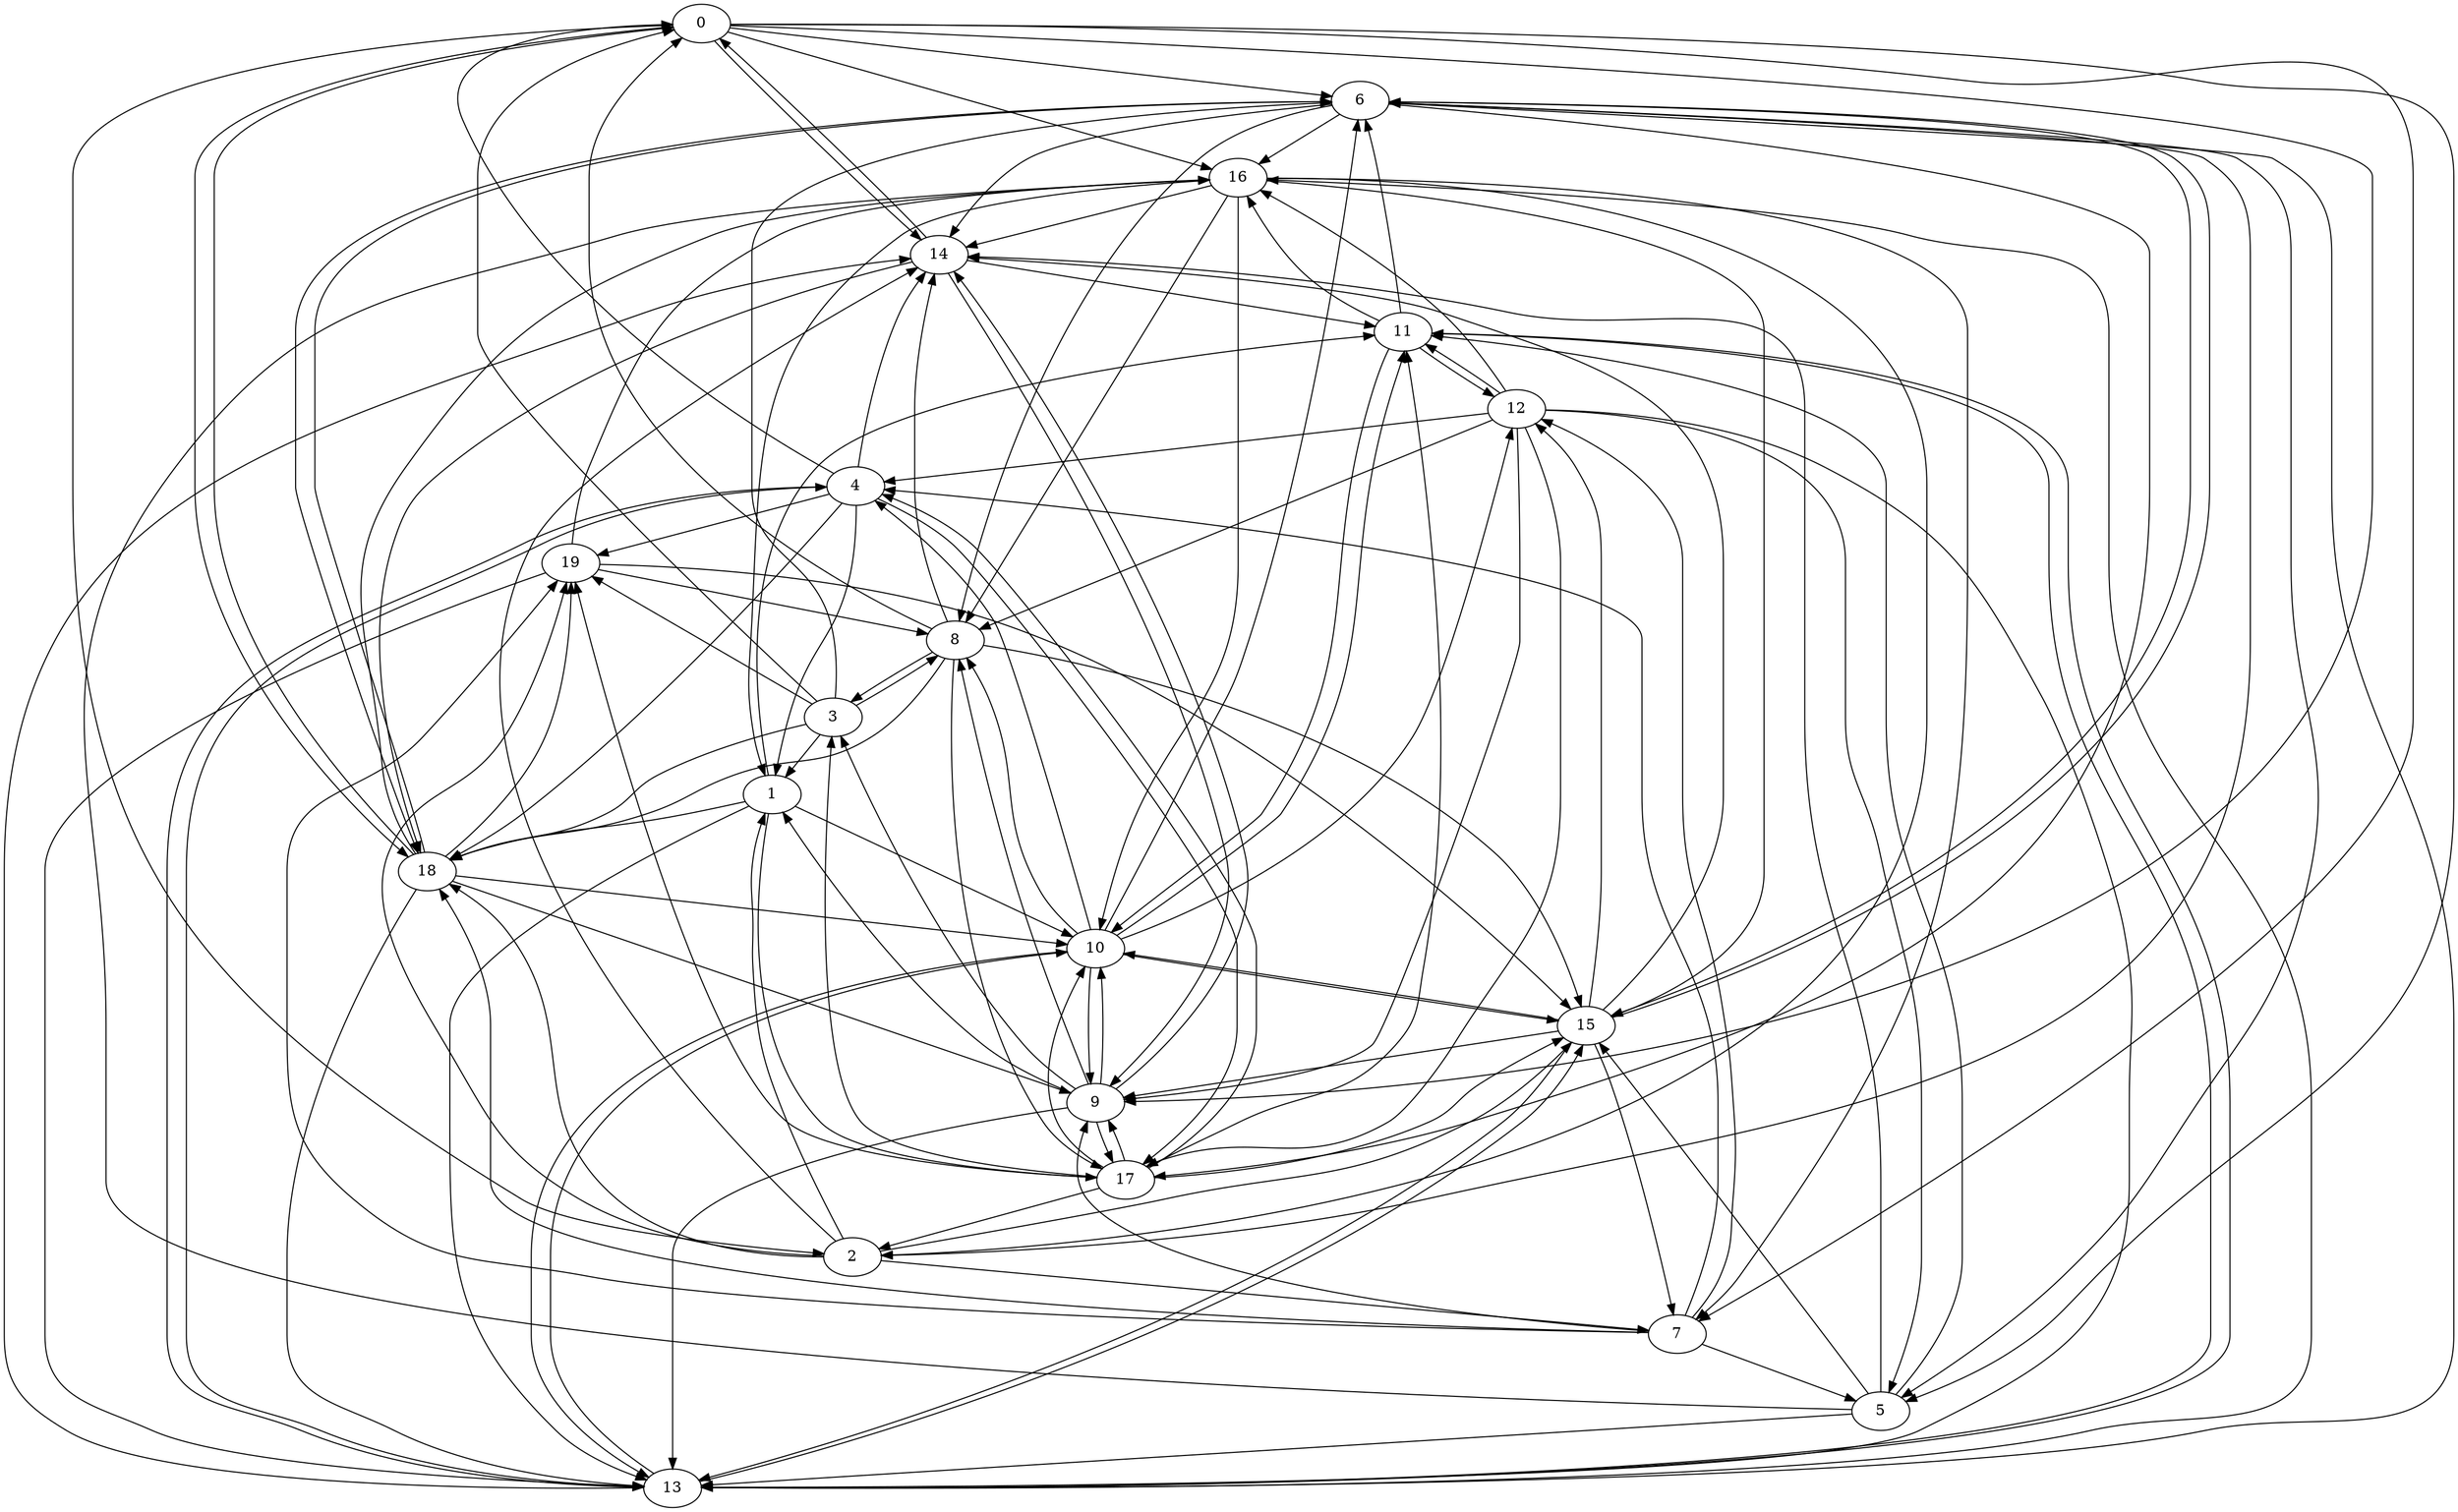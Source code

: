 digraph {0 -> 6[Label=5];
0 -> 16[Label=7];
0 -> 14[Label=6];
0 -> 18[Label=6];
0 -> 5[Label=4];
0 -> 7[Label=3];
0 -> 2[Label=7];
0 -> 9[Label=5];
1 -> 18[Label=1];
1 -> 13[Label=10];
1 -> 11[Label=9];
1 -> 10[Label=6];
1 -> 17[Label=8];
2 -> 1[Label=4];
2 -> 7[Label=5];
2 -> 18[Label=5];
2 -> 19[Label=1];
2 -> 14[Label=8];
2 -> 15[Label=5];
3 -> 8[Label=7];
3 -> 0[Label=5];
3 -> 1[Label=5];
3 -> 6[Label=6];
3 -> 18[Label=9];
3 -> 19[Label=5];
4 -> 18[Label=9];
4 -> 0[Label=3];
4 -> 14[Label=4];
4 -> 17[Label=3];
4 -> 1[Label=8];
4 -> 19[Label=6];
4 -> 13[Label=9];
5 -> 14[Label=3];
5 -> 16[Label=2];
5 -> 11[Label=4];
5 -> 15[Label=1];
5 -> 13[Label=2];
6 -> 15[Label=2];
6 -> 16[Label=3];
6 -> 14[Label=9];
6 -> 8[Label=9];
6 -> 18[Label=8];
6 -> 17[Label=8];
6 -> 2[Label=1];
6 -> 5[Label=8];
7 -> 12[Label=10];
7 -> 9[Label=8];
7 -> 5[Label=5];
7 -> 18[Label=1];
7 -> 4[Label=4];
7 -> 19[Label=1];
8 -> 3[Label=9];
8 -> 0[Label=9];
8 -> 14[Label=7];
8 -> 18[Label=10];
8 -> 17[Label=5];
8 -> 15[Label=9];
9 -> 17[Label=8];
9 -> 1[Label=2];
9 -> 13[Label=9];
9 -> 10[Label=5];
9 -> 3[Label=3];
9 -> 14[Label=3];
9 -> 8[Label=3];
10 -> 9[Label=3];
10 -> 8[Label=4];
10 -> 12[Label=4];
10 -> 6[Label=10];
10 -> 4[Label=8];
10 -> 13[Label=3];
10 -> 15[Label=10];
10 -> 11[Label=7];
11 -> 6[Label=6];
11 -> 16[Label=10];
11 -> 13[Label=6];
11 -> 10[Label=6];
11 -> 12[Label=9];
12 -> 4[Label=2];
12 -> 9[Label=2];
12 -> 11[Label=6];
12 -> 17[Label=7];
12 -> 8[Label=8];
12 -> 16[Label=10];
12 -> 5[Label=4];
12 -> 13[Label=5];
13 -> 15[Label=3];
13 -> 11[Label=3];
13 -> 10[Label=9];
13 -> 6[Label=10];
13 -> 14[Label=6];
13 -> 16[Label=10];
13 -> 4[Label=4];
14 -> 18[Label=10];
14 -> 0[Label=9];
14 -> 9[Label=2];
14 -> 11[Label=9];
15 -> 6[Label=9];
15 -> 9[Label=2];
15 -> 13[Label=7];
15 -> 14[Label=9];
15 -> 12[Label=6];
15 -> 10[Label=3];
15 -> 7[Label=7];
16 -> 8[Label=7];
16 -> 14[Label=9];
16 -> 1[Label=7];
16 -> 7[Label=10];
16 -> 2[Label=8];
16 -> 15[Label=4];
16 -> 10[Label=8];
17 -> 4[Label=5];
17 -> 11[Label=3];
17 -> 3[Label=9];
17 -> 15[Label=7];
17 -> 19[Label=5];
17 -> 2[Label=9];
17 -> 9[Label=1];
17 -> 10[Label=9];
18 -> 0[Label=6];
18 -> 10[Label=10];
18 -> 6[Label=2];
18 -> 16[Label=2];
18 -> 19[Label=3];
18 -> 13[Label=3];
18 -> 9[Label=5];
19 -> 8[Label=8];
19 -> 15[Label=4];
19 -> 16[Label=6];
19 -> 13[Label=6];
}